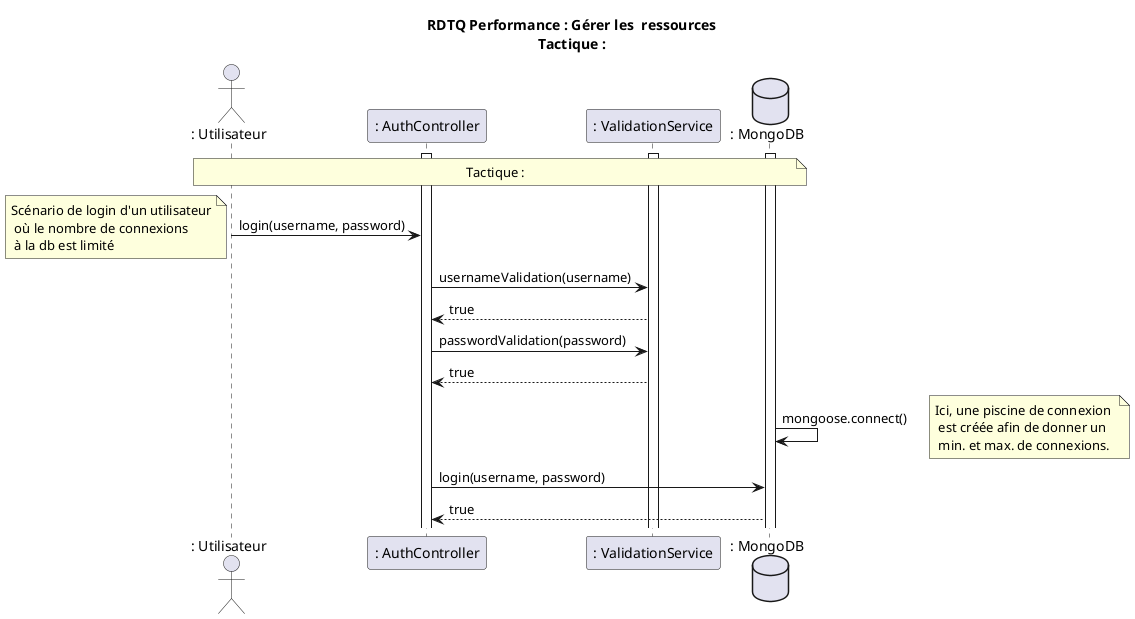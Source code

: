@startuml
title RDTQ Performance : Gérer les  ressources\nTactique : 


actor ": Utilisateur" as user
participant ": AuthController" as auth
participant ": ValidationService" as val
database ": MongoDB" as db

note over user, db : Tactique : 

activate auth
activate val
activate db
user -> auth : login(username, password)
note left : Scénario de login d'un utilisateur\n où le nombre de connexions \n à la db est limité

auth -> val : usernameValidation(username)
val --> auth : true
auth -> val : passwordValidation(password)
val --> auth : true
db -> db : mongoose.connect()
note right : Ici, une piscine de connexion \n est créée afin de donner un \n min. et max. de connexions.
auth -> db : login(username, password)
db --> auth : true



@enduml
